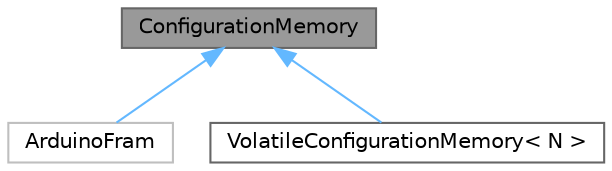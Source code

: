 digraph "ConfigurationMemory"
{
 // LATEX_PDF_SIZE
  bgcolor="transparent";
  edge [fontname=Helvetica,fontsize=10,labelfontname=Helvetica,labelfontsize=10];
  node [fontname=Helvetica,fontsize=10,shape=box,height=0.2,width=0.4];
  Node1 [label="ConfigurationMemory",height=0.2,width=0.4,color="gray40", fillcolor="grey60", style="filled", fontcolor="black",tooltip=" "];
  Node1 -> Node2 [dir="back",color="steelblue1",style="solid"];
  Node2 [label="ArduinoFram",height=0.2,width=0.4,color="grey75", fillcolor="white", style="filled",URL="$classArduinoFram.html",tooltip=" "];
  Node1 -> Node3 [dir="back",color="steelblue1",style="solid"];
  Node3 [label="VolatileConfigurationMemory\< N \>",height=0.2,width=0.4,color="gray40", fillcolor="white", style="filled",URL="$classVolatileConfigurationMemory.html",tooltip="For board without non-volatile memory for configuration."];
}
